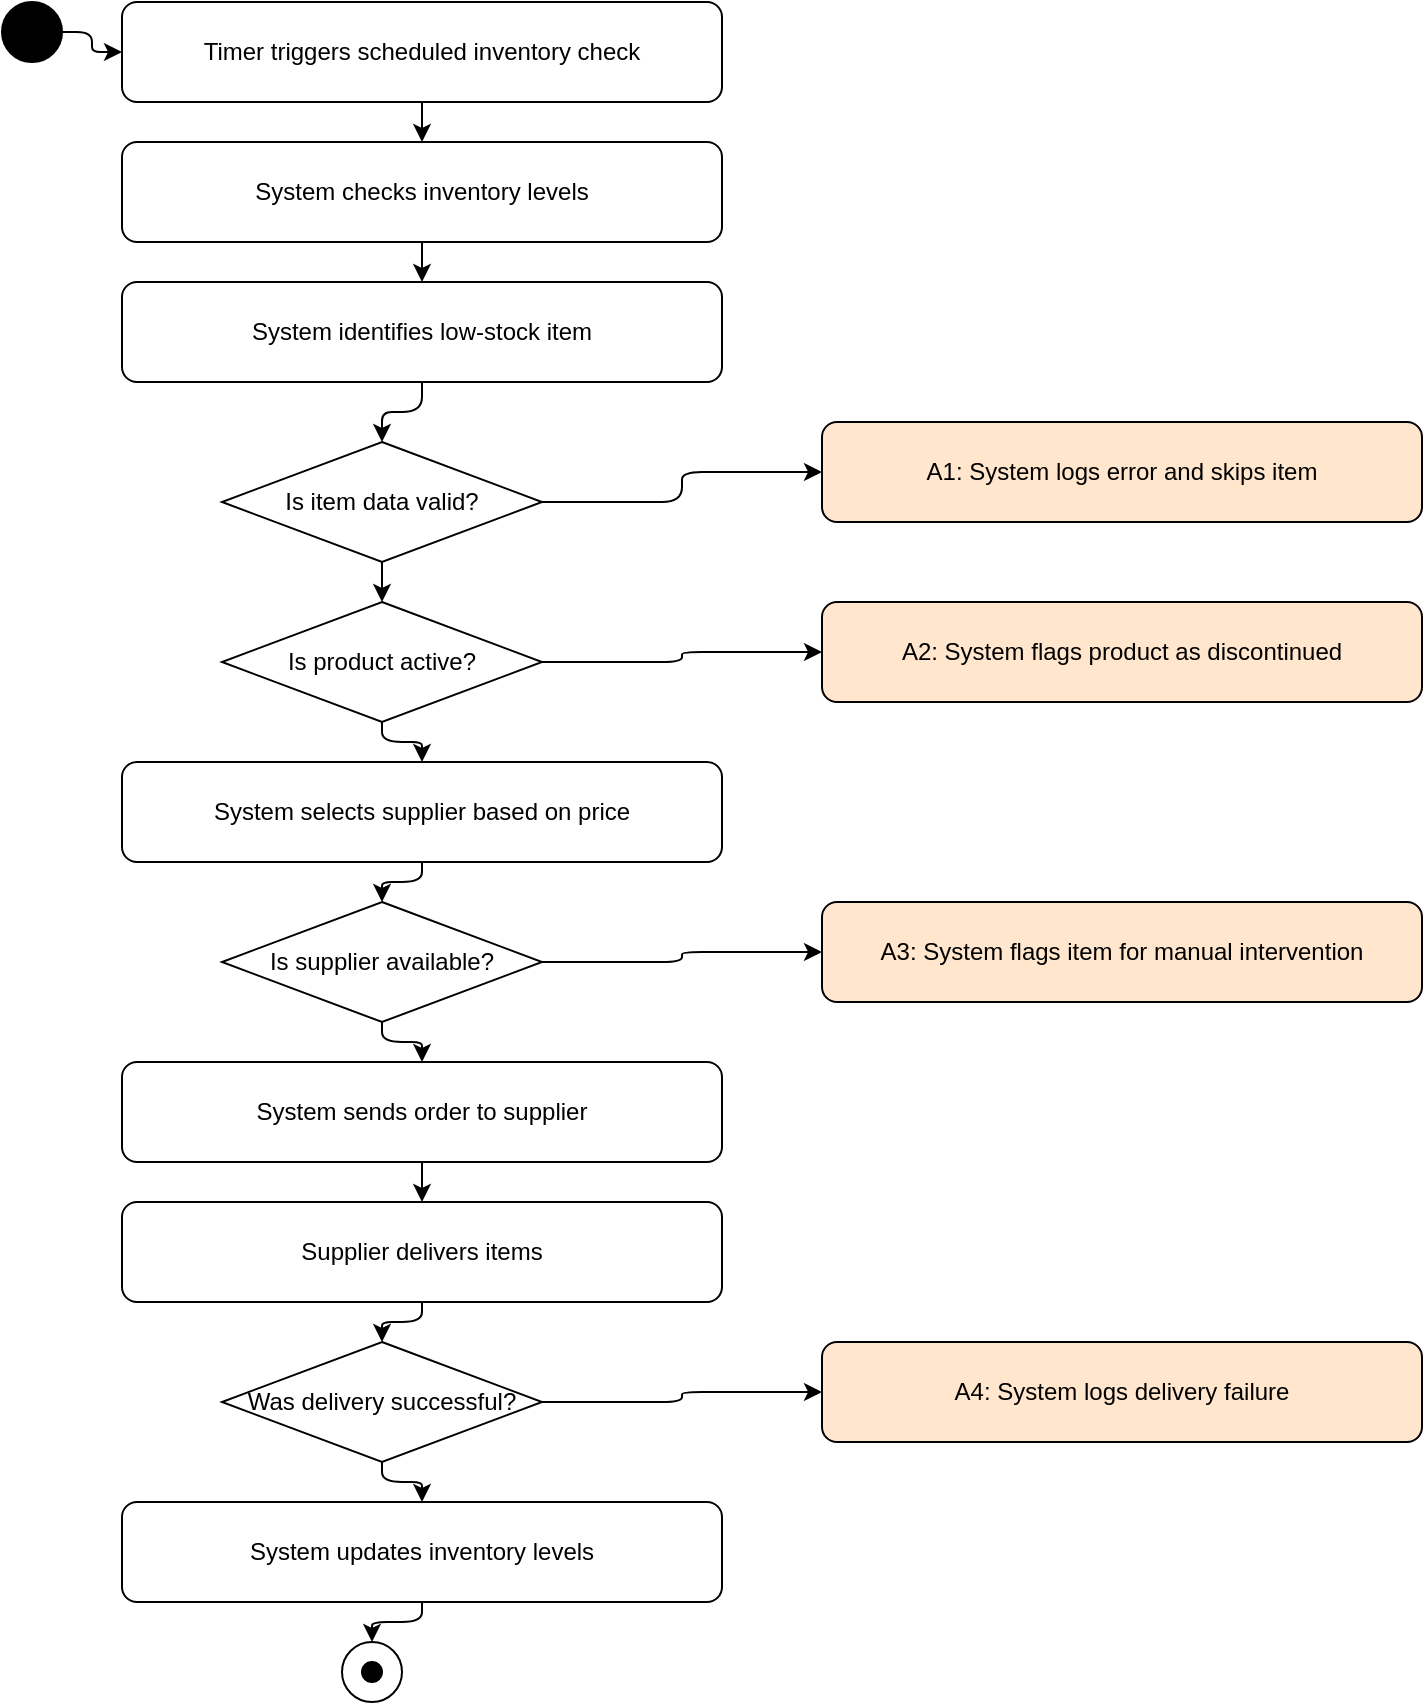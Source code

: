 <mxfile version="27.0.9">
  <diagram name="Use Case F - Activity Diagram Updated A1–A4" id="activity-diagram">
    <mxGraphModel dx="1277" dy="747" grid="1" gridSize="10" guides="1" tooltips="1" connect="1" arrows="1" fold="1" page="1" pageScale="1" pageWidth="827" pageHeight="1169" math="0" shadow="0">
      <root>
        <mxCell id="0" />
        <mxCell id="1" parent="0" />
        <mxCell id="start" value="" style="ellipse;whiteSpace=wrap;html=1;aspect=fixed;fillColor=#000000;" parent="1" vertex="1">
          <mxGeometry x="60" y="40" width="30" height="30" as="geometry" />
        </mxCell>
        <mxCell id="2" value="Timer triggers scheduled inventory check" style="rounded=1;whiteSpace=wrap;html=1;" parent="1" vertex="1">
          <mxGeometry x="120" y="40" width="300" height="50" as="geometry" />
        </mxCell>
        <mxCell id="3" value="System checks inventory levels" style="rounded=1;whiteSpace=wrap;html=1;" parent="1" vertex="1">
          <mxGeometry x="120" y="110" width="300" height="50" as="geometry" />
        </mxCell>
        <mxCell id="4" value="System identifies low-stock item" style="rounded=1;whiteSpace=wrap;html=1;" parent="1" vertex="1">
          <mxGeometry x="120" y="180" width="300" height="50" as="geometry" />
        </mxCell>
        <mxCell id="decision1" value="Is item data valid?" style="rhombus;whiteSpace=wrap;html=1;" parent="1" vertex="1">
          <mxGeometry x="170" y="260" width="160" height="60" as="geometry" />
        </mxCell>
        <mxCell id="altA1" value="A1: System logs error and skips item" style="rounded=1;whiteSpace=wrap;html=1;fillColor=#ffe6cc;" parent="1" vertex="1">
          <mxGeometry x="470" y="250" width="300" height="50" as="geometry" />
        </mxCell>
        <mxCell id="decision2" value="Is product active?" style="rhombus;whiteSpace=wrap;html=1;" parent="1" vertex="1">
          <mxGeometry x="170" y="340" width="160" height="60" as="geometry" />
        </mxCell>
        <mxCell id="altA2" value="A2: System flags product as discontinued" style="rounded=1;whiteSpace=wrap;html=1;fillColor=#ffe6cc;" parent="1" vertex="1">
          <mxGeometry x="470" y="340" width="300" height="50" as="geometry" />
        </mxCell>
        <mxCell id="5" value="System selects supplier based on price" style="rounded=1;whiteSpace=wrap;html=1;" parent="1" vertex="1">
          <mxGeometry x="120" y="420" width="300" height="50" as="geometry" />
        </mxCell>
        <mxCell id="decision3" value="Is supplier available?" style="rhombus;whiteSpace=wrap;html=1;" parent="1" vertex="1">
          <mxGeometry x="170" y="490" width="160" height="60" as="geometry" />
        </mxCell>
        <mxCell id="altA3" value="A3: System flags item for manual intervention" style="rounded=1;whiteSpace=wrap;html=1;fillColor=#ffe6cc;" parent="1" vertex="1">
          <mxGeometry x="470" y="490" width="300" height="50" as="geometry" />
        </mxCell>
        <mxCell id="6" value="System sends order to supplier" style="rounded=1;whiteSpace=wrap;html=1;" parent="1" vertex="1">
          <mxGeometry x="120" y="570" width="300" height="50" as="geometry" />
        </mxCell>
        <mxCell id="7" value="Supplier delivers items" style="rounded=1;whiteSpace=wrap;html=1;" parent="1" vertex="1">
          <mxGeometry x="120" y="640" width="300" height="50" as="geometry" />
        </mxCell>
        <mxCell id="decision4" value="Was delivery successful?" style="rhombus;whiteSpace=wrap;html=1;" parent="1" vertex="1">
          <mxGeometry x="170" y="710" width="160" height="60" as="geometry" />
        </mxCell>
        <mxCell id="altA4" value="A4: System logs delivery failure" style="rounded=1;whiteSpace=wrap;html=1;fillColor=#ffe6cc;" parent="1" vertex="1">
          <mxGeometry x="470" y="710" width="300" height="50" as="geometry" />
        </mxCell>
        <mxCell id="8" value="System updates inventory levels" style="rounded=1;whiteSpace=wrap;html=1;" parent="1" vertex="1">
          <mxGeometry x="120" y="790" width="300" height="50" as="geometry" />
        </mxCell>
        <mxCell id="e1" style="edgeStyle=orthogonalEdgeStyle;" parent="1" source="start" target="2" edge="1">
          <mxGeometry relative="1" as="geometry" />
        </mxCell>
        <mxCell id="e2" style="edgeStyle=orthogonalEdgeStyle;" parent="1" source="2" target="3" edge="1">
          <mxGeometry relative="1" as="geometry" />
        </mxCell>
        <mxCell id="e3" style="edgeStyle=orthogonalEdgeStyle;" parent="1" source="3" target="4" edge="1">
          <mxGeometry relative="1" as="geometry" />
        </mxCell>
        <mxCell id="e4" style="edgeStyle=orthogonalEdgeStyle;" parent="1" source="4" target="decision1" edge="1">
          <mxGeometry relative="1" as="geometry" />
        </mxCell>
        <mxCell id="eA1" style="edgeStyle=orthogonalEdgeStyle;" parent="1" source="decision1" target="altA1" edge="1">
          <mxGeometry relative="1" as="geometry" />
        </mxCell>
        <mxCell id="e5" style="edgeStyle=orthogonalEdgeStyle;" parent="1" source="decision1" target="decision2" edge="1">
          <mxGeometry relative="1" as="geometry" />
        </mxCell>
        <mxCell id="eA2" style="edgeStyle=orthogonalEdgeStyle;" parent="1" source="decision2" target="altA2" edge="1">
          <mxGeometry relative="1" as="geometry" />
        </mxCell>
        <mxCell id="e6" style="edgeStyle=orthogonalEdgeStyle;" parent="1" source="decision2" target="5" edge="1">
          <mxGeometry relative="1" as="geometry" />
        </mxCell>
        <mxCell id="e7" style="edgeStyle=orthogonalEdgeStyle;" parent="1" source="5" target="decision3" edge="1">
          <mxGeometry relative="1" as="geometry" />
        </mxCell>
        <mxCell id="eA3" style="edgeStyle=orthogonalEdgeStyle;" parent="1" source="decision3" target="altA3" edge="1">
          <mxGeometry relative="1" as="geometry" />
        </mxCell>
        <mxCell id="e8" style="edgeStyle=orthogonalEdgeStyle;" parent="1" source="decision3" target="6" edge="1">
          <mxGeometry relative="1" as="geometry" />
        </mxCell>
        <mxCell id="e9" style="edgeStyle=orthogonalEdgeStyle;" parent="1" source="6" target="7" edge="1">
          <mxGeometry relative="1" as="geometry" />
        </mxCell>
        <mxCell id="e10" style="edgeStyle=orthogonalEdgeStyle;" parent="1" source="7" target="decision4" edge="1">
          <mxGeometry relative="1" as="geometry" />
        </mxCell>
        <mxCell id="eA4" style="edgeStyle=orthogonalEdgeStyle;" parent="1" source="decision4" target="altA4" edge="1">
          <mxGeometry relative="1" as="geometry" />
        </mxCell>
        <mxCell id="e11" style="edgeStyle=orthogonalEdgeStyle;" parent="1" source="decision4" target="8" edge="1">
          <mxGeometry relative="1" as="geometry" />
        </mxCell>
        <mxCell id="e12" style="edgeStyle=orthogonalEdgeStyle;" parent="1" source="8" target="end" edge="1">
          <mxGeometry relative="1" as="geometry" />
        </mxCell>
        <mxCell id="Clx9IcPEwD-VhnCD6UOx-9" value="" style="group" vertex="1" connectable="0" parent="1">
          <mxGeometry x="230" y="860" width="30" height="30" as="geometry" />
        </mxCell>
        <mxCell id="end" value="" style="ellipse;whiteSpace=wrap;html=1;aspect=fixed;" parent="Clx9IcPEwD-VhnCD6UOx-9" vertex="1">
          <mxGeometry width="30" height="30" as="geometry" />
        </mxCell>
        <mxCell id="Clx9IcPEwD-VhnCD6UOx-8" value="" style="ellipse;whiteSpace=wrap;html=1;aspect=fixed;fillColor=#000000;" vertex="1" parent="Clx9IcPEwD-VhnCD6UOx-9">
          <mxGeometry x="10" y="10" width="10" height="10" as="geometry" />
        </mxCell>
      </root>
    </mxGraphModel>
  </diagram>
</mxfile>
